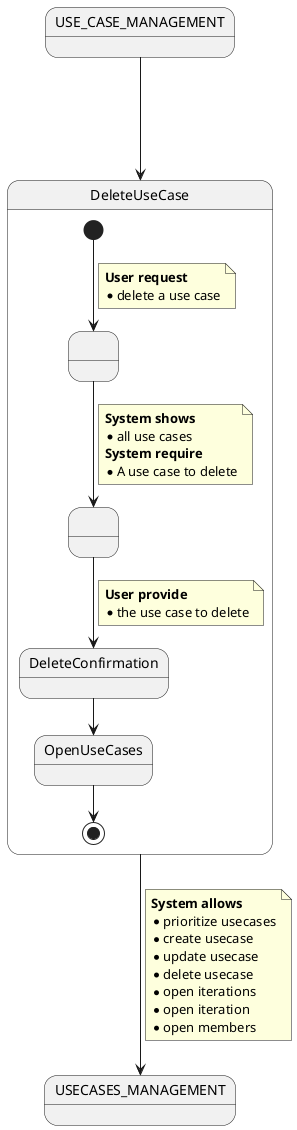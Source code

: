 @startuml

USE_CASE_MANAGEMENT ---> DeleteUseCase

state DeleteUseCase {
    state initial as " "
    state askedForWhichOneDelete as " "

    'Main path
    [*] --> initial
    note on link
        <b>User request</b>
        * delete a use case
    end note
    initial --> askedForWhichOneDelete
    note on link
    <b>System shows</b>
    * all use cases
    <b>System require</b>
    * A use case to delete
    end note
    askedForWhichOneDelete --> DeleteConfirmation
    note on link
        <b>User provide</b>
        * the use case to delete
    end note

    DeleteConfirmation --> OpenUseCases
    OpenUseCases --> [*]

}

DeleteUseCase --> USECASES_MANAGEMENT
    note on link
    <b>System allows</b>
    * prioritize usecases
    * create usecase
    * update usecase
    * delete usecase
    * open iterations
    * open iteration
    * open members
    end note

@enduml
